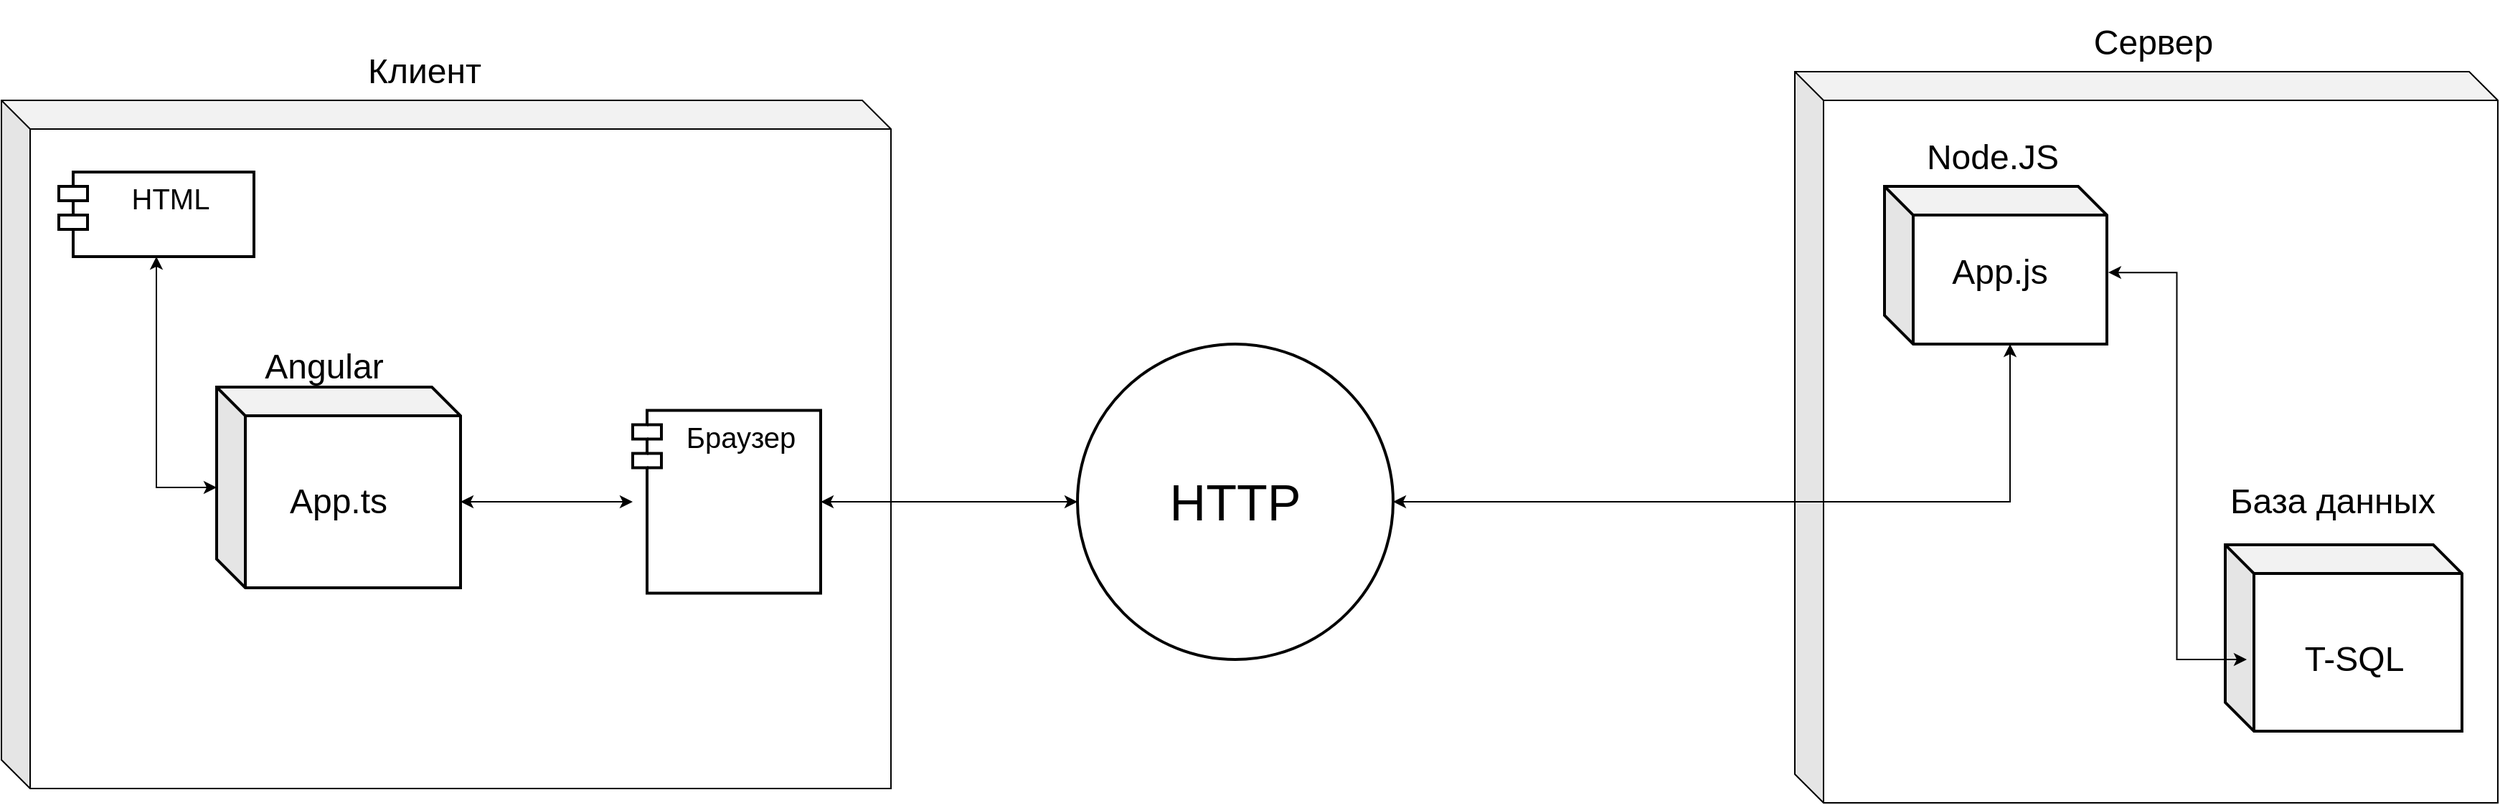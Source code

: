 <mxfile version="13.10.2" type="device"><diagram id="uQuB_C_ee_UQvUc_S8-b" name="Page-1"><mxGraphModel dx="677" dy="378" grid="1" gridSize="10" guides="1" tooltips="1" connect="1" arrows="1" fold="1" page="1" pageScale="1" pageWidth="827" pageHeight="1169" math="0" shadow="0"><root><mxCell id="0"/><mxCell id="1" parent="0"/><mxCell id="Fm9wdtbHEhrMzhRC6tmS-1" value="" style="shape=cube;whiteSpace=wrap;html=1;boundedLbl=1;backgroundOutline=1;darkOpacity=0.05;darkOpacity2=0.1;" vertex="1" parent="1"><mxGeometry x="1270" y="140" width="490" height="510" as="geometry"/></mxCell><mxCell id="Fm9wdtbHEhrMzhRC6tmS-2" value="" style="shape=cube;whiteSpace=wrap;html=1;boundedLbl=1;backgroundOutline=1;darkOpacity=0.05;darkOpacity2=0.1;" vertex="1" parent="1"><mxGeometry x="20" y="160" width="620" height="480" as="geometry"/></mxCell><mxCell id="Fm9wdtbHEhrMzhRC6tmS-3" value="&lt;font style=&quot;font-size: 24px&quot;&gt;Клиент&lt;/font&gt;" style="text;html=1;strokeColor=none;fillColor=none;align=center;verticalAlign=middle;whiteSpace=wrap;rounded=0;strokeWidth=12;" vertex="1" parent="1"><mxGeometry x="250" y="110" width="130" height="60" as="geometry"/></mxCell><mxCell id="Fm9wdtbHEhrMzhRC6tmS-4" value="&lt;font style=&quot;font-size: 24px&quot;&gt;Сервер&lt;/font&gt;" style="text;html=1;strokeColor=none;fillColor=none;align=center;verticalAlign=middle;whiteSpace=wrap;rounded=0;strokeWidth=12;" vertex="1" parent="1"><mxGeometry x="1455" y="90" width="130" height="60" as="geometry"/></mxCell><mxCell id="Fm9wdtbHEhrMzhRC6tmS-7" value="" style="shape=cube;whiteSpace=wrap;html=1;boundedLbl=1;backgroundOutline=1;darkOpacity=0.05;darkOpacity2=0.1;strokeWidth=2;" vertex="1" parent="1"><mxGeometry x="1570" y="470" width="165" height="130" as="geometry"/></mxCell><mxCell id="Fm9wdtbHEhrMzhRC6tmS-9" value="&lt;font style=&quot;font-size: 24px&quot;&gt;База данных&lt;br&gt;&lt;/font&gt;" style="text;html=1;strokeColor=none;fillColor=none;align=center;verticalAlign=middle;whiteSpace=wrap;rounded=0;strokeWidth=12;" vertex="1" parent="1"><mxGeometry x="1570" y="410" width="150" height="60" as="geometry"/></mxCell><mxCell id="Fm9wdtbHEhrMzhRC6tmS-27" style="edgeStyle=orthogonalEdgeStyle;rounded=0;orthogonalLoop=1;jettySize=auto;html=1;entryX=1.006;entryY=0.546;entryDx=0;entryDy=0;fontSize=15;startArrow=classic;startFill=1;entryPerimeter=0;" edge="1" parent="1" source="Fm9wdtbHEhrMzhRC6tmS-10" target="Fm9wdtbHEhrMzhRC6tmS-11"><mxGeometry relative="1" as="geometry"/></mxCell><mxCell id="Fm9wdtbHEhrMzhRC6tmS-10" value="&lt;font style=&quot;font-size: 24px&quot;&gt;T-SQL&lt;br&gt;&lt;/font&gt;" style="text;html=1;strokeColor=none;fillColor=none;align=center;verticalAlign=middle;whiteSpace=wrap;rounded=0;strokeWidth=12;" vertex="1" parent="1"><mxGeometry x="1585" y="520" width="150" height="60" as="geometry"/></mxCell><mxCell id="Fm9wdtbHEhrMzhRC6tmS-11" value="" style="shape=cube;whiteSpace=wrap;html=1;boundedLbl=1;backgroundOutline=1;darkOpacity=0.05;darkOpacity2=0.1;strokeWidth=2;" vertex="1" parent="1"><mxGeometry x="1332.5" y="220" width="155" height="110" as="geometry"/></mxCell><mxCell id="Fm9wdtbHEhrMzhRC6tmS-12" value="&lt;font style=&quot;font-size: 24px&quot;&gt;Node.JS&lt;/font&gt;" style="text;html=1;strokeColor=none;fillColor=none;align=center;verticalAlign=middle;whiteSpace=wrap;rounded=0;strokeWidth=12;" vertex="1" parent="1"><mxGeometry x="1342.5" y="170" width="130" height="60" as="geometry"/></mxCell><mxCell id="Fm9wdtbHEhrMzhRC6tmS-26" style="edgeStyle=orthogonalEdgeStyle;rounded=0;orthogonalLoop=1;jettySize=auto;html=1;fontSize=15;startArrow=classic;startFill=1;exitX=0;exitY=0;exitDx=87.5;exitDy=110;exitPerimeter=0;" edge="1" parent="1" source="Fm9wdtbHEhrMzhRC6tmS-11" target="Fm9wdtbHEhrMzhRC6tmS-16"><mxGeometry relative="1" as="geometry"><Array as="points"><mxPoint x="1420" y="440"/></Array></mxGeometry></mxCell><mxCell id="Fm9wdtbHEhrMzhRC6tmS-13" value="&lt;font style=&quot;font-size: 24px&quot;&gt;App.js&lt;/font&gt;" style="text;html=1;strokeColor=none;fillColor=none;align=center;verticalAlign=middle;whiteSpace=wrap;rounded=0;strokeWidth=12;" vertex="1" parent="1"><mxGeometry x="1347.5" y="250" width="130" height="60" as="geometry"/></mxCell><mxCell id="Fm9wdtbHEhrMzhRC6tmS-31" style="edgeStyle=orthogonalEdgeStyle;rounded=0;orthogonalLoop=1;jettySize=auto;html=1;fontSize=20;startArrow=classic;startFill=1;" edge="1" parent="1" source="Fm9wdtbHEhrMzhRC6tmS-14" target="Fm9wdtbHEhrMzhRC6tmS-21"><mxGeometry relative="1" as="geometry"><Array as="points"><mxPoint x="128" y="430"/></Array></mxGeometry></mxCell><mxCell id="Fm9wdtbHEhrMzhRC6tmS-14" value="" style="shape=cube;whiteSpace=wrap;html=1;boundedLbl=1;backgroundOutline=1;darkOpacity=0.05;darkOpacity2=0.1;strokeWidth=2;" vertex="1" parent="1"><mxGeometry x="170" y="360" width="170" height="140" as="geometry"/></mxCell><mxCell id="Fm9wdtbHEhrMzhRC6tmS-15" value="&lt;font style=&quot;font-size: 24px&quot;&gt;Angular&lt;/font&gt;" style="text;html=1;strokeColor=none;fillColor=none;align=center;verticalAlign=middle;whiteSpace=wrap;rounded=0;strokeWidth=12;" vertex="1" parent="1"><mxGeometry x="180" y="316.25" width="130" height="60" as="geometry"/></mxCell><mxCell id="Fm9wdtbHEhrMzhRC6tmS-16" value="&lt;font style=&quot;font-size: 35px&quot;&gt;HTTP&lt;/font&gt;" style="ellipse;whiteSpace=wrap;html=1;aspect=fixed;strokeWidth=2;" vertex="1" parent="1"><mxGeometry x="770" y="330" width="220" height="220" as="geometry"/></mxCell><mxCell id="Fm9wdtbHEhrMzhRC6tmS-20" value="&lt;font style=&quot;font-size: 24px&quot;&gt;App.ts&lt;/font&gt;" style="text;html=1;strokeColor=none;fillColor=none;align=center;verticalAlign=middle;whiteSpace=wrap;rounded=0;strokeWidth=12;" vertex="1" parent="1"><mxGeometry x="190" y="410" width="130" height="60" as="geometry"/></mxCell><mxCell id="Fm9wdtbHEhrMzhRC6tmS-21" value="HTML" style="shape=module;align=left;spacingLeft=20;align=center;verticalAlign=top;strokeWidth=2;fontSize=20;" vertex="1" parent="1"><mxGeometry x="60" y="210" width="136" height="59" as="geometry"/></mxCell><mxCell id="Fm9wdtbHEhrMzhRC6tmS-25" style="edgeStyle=orthogonalEdgeStyle;rounded=0;orthogonalLoop=1;jettySize=auto;html=1;fontSize=15;startArrow=classic;startFill=1;" edge="1" parent="1" source="Fm9wdtbHEhrMzhRC6tmS-23" target="Fm9wdtbHEhrMzhRC6tmS-16"><mxGeometry relative="1" as="geometry"/></mxCell><mxCell id="Fm9wdtbHEhrMzhRC6tmS-30" style="edgeStyle=orthogonalEdgeStyle;rounded=0;orthogonalLoop=1;jettySize=auto;html=1;entryX=0;entryY=0;entryDx=170;entryDy=80;entryPerimeter=0;fontSize=20;startArrow=classic;startFill=1;" edge="1" parent="1" source="Fm9wdtbHEhrMzhRC6tmS-23" target="Fm9wdtbHEhrMzhRC6tmS-14"><mxGeometry relative="1" as="geometry"/></mxCell><mxCell id="Fm9wdtbHEhrMzhRC6tmS-23" value="Браузер" style="shape=module;align=left;spacingLeft=20;align=center;verticalAlign=top;strokeWidth=2;fontSize=20;" vertex="1" parent="1"><mxGeometry x="460" y="376.25" width="131" height="127.5" as="geometry"/></mxCell></root></mxGraphModel></diagram></mxfile>
